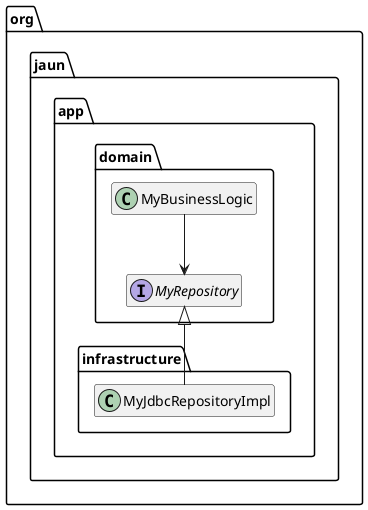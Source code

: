 @startuml

hide empty members

package org.jaun.app.domain {
  class MyBusinessLogic
  interface org.jaun.app.domain.MyRepository
  
  MyBusinessLogic --> org.jaun.app.domain.MyRepository
}

package org.jaun.app.infrastructure {
  
  class MyJdbcRepositoryImpl
  
  org.jaun.app.domain.MyRepository <|-- MyJdbcRepositoryImpl
}

@enduml